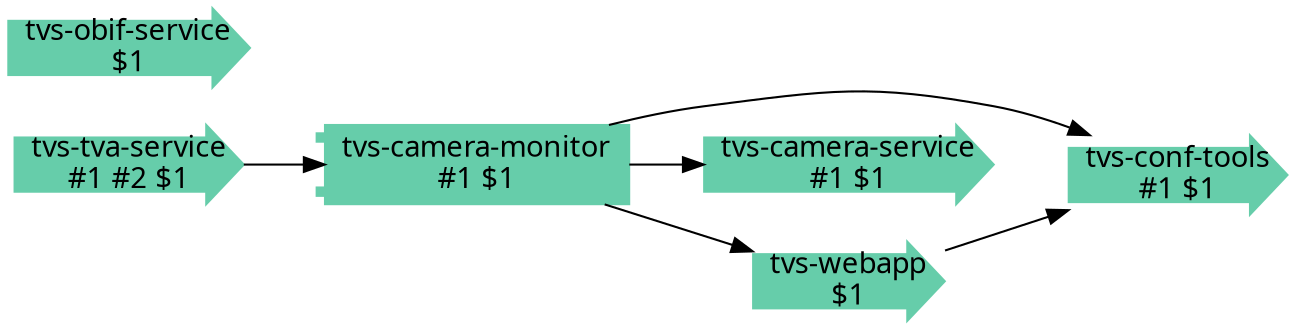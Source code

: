 digraph gvpr_result { 
	graph [bgcolor=transparent,
		concentrate=true,
		fontname=Handlee,
		forcelabels=true,
		overlap=false,
		rankdir=LR
	];
	node [fontname=Handlee,
		shape=component
	];
	edge [fontname=Handlee];
	"tvs-conf-tools"	[color=aquamarine3,
		label="tvs-conf-tools\n#1 $1",
		shape=rarrow,
		style=filled];
	graph [bgcolor=transparent,
		concentrate=true,
		fontname=Handlee,
		forcelabels=true,
		overlap=false,
		rankdir=LR
	];
	node [fontname=Handlee,
		shape=component
	];
	edge [fontname=Handlee];
	"tvs-obif-service"	[color=aquamarine3,
		label="tvs-obif-service\n$1",
		shape=rarrow,
		style=filled];
	graph [bgcolor=transparent,
		concentrate=true,
		fontname=Handlee,
		forcelabels=true,
		overlap=false,
		rankdir=LR
	];
	node [fontname=Handlee,
		shape=component
	];
	edge [fontname=Handlee];
	"tvs-camera-monitor"	[color=aquamarine3,
		label="tvs-camera-monitor\n#1 $1",
		style=filled];
	"tvs-camera-service"	[color=aquamarine3,
		label="tvs-camera-service\n#1 $1",
		shape=rarrow,
		style=filled];
	"tvs-camera-monitor" -> "tvs-camera-service";
	"tvs-conf-tools"	[color=aquamarine3,
		label="tvs-conf-tools\n#1 $1",
		shape=rarrow,
		style=filled];
	"tvs-camera-monitor" -> "tvs-conf-tools";
	"tvs-webapp"	[color=aquamarine3,
		label="tvs-webapp\n$1",
		shape=rarrow,
		style=filled];
	"tvs-camera-monitor" -> "tvs-webapp";
	"tvs-tva-service"	[color=aquamarine3,
		label="tvs-tva-service\n#1 #2 $1",
		shape=rarrow,
		style=filled];
	"tvs-tva-service" -> "tvs-camera-monitor";
	"tvs-webapp" -> "tvs-conf-tools";
	graph [bgcolor=transparent,
		concentrate=true,
		fontname=Handlee,
		forcelabels=true,
		overlap=false,
		rankdir=LR
	];
	node [fontname=Handlee,
		shape=component
	];
	edge [fontname=Handlee];
	"tvs-conf-tools"	[color=aquamarine3,
		label="tvs-conf-tools\n#1 $1",
		shape=rarrow,
		style=filled];
	"tvs-webapp"	[color=aquamarine3,
		label="tvs-webapp\n$1",
		shape=rarrow,
		style=filled];
	"tvs-webapp" -> "tvs-conf-tools";
} 

